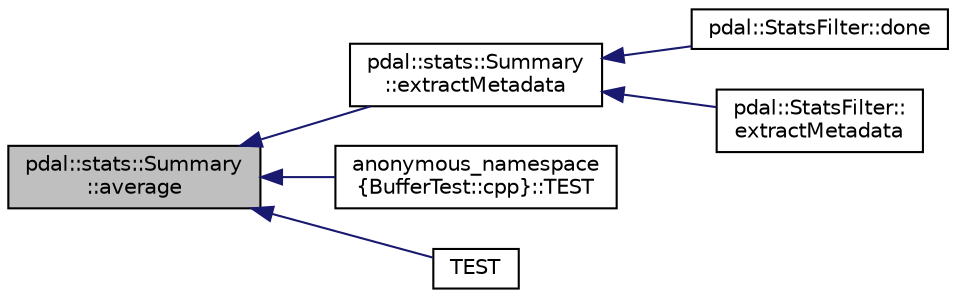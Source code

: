 digraph "pdal::stats::Summary::average"
{
  edge [fontname="Helvetica",fontsize="10",labelfontname="Helvetica",labelfontsize="10"];
  node [fontname="Helvetica",fontsize="10",shape=record];
  rankdir="LR";
  Node1 [label="pdal::stats::Summary\l::average",height=0.2,width=0.4,color="black", fillcolor="grey75", style="filled", fontcolor="black"];
  Node1 -> Node2 [dir="back",color="midnightblue",fontsize="10",style="solid",fontname="Helvetica"];
  Node2 [label="pdal::stats::Summary\l::extractMetadata",height=0.2,width=0.4,color="black", fillcolor="white", style="filled",URL="$classpdal_1_1stats_1_1Summary.html#af796af3387dc44ffe6dea09f28a793dc"];
  Node2 -> Node3 [dir="back",color="midnightblue",fontsize="10",style="solid",fontname="Helvetica"];
  Node3 [label="pdal::StatsFilter::done",height=0.2,width=0.4,color="black", fillcolor="white", style="filled",URL="$classpdal_1_1StatsFilter.html#af31e8e0558e26c2b831bd8dc50579d4a"];
  Node2 -> Node4 [dir="back",color="midnightblue",fontsize="10",style="solid",fontname="Helvetica"];
  Node4 [label="pdal::StatsFilter::\lextractMetadata",height=0.2,width=0.4,color="black", fillcolor="white", style="filled",URL="$classpdal_1_1StatsFilter.html#a374631f225f1fba0918b159c1353142e"];
  Node1 -> Node5 [dir="back",color="midnightblue",fontsize="10",style="solid",fontname="Helvetica"];
  Node5 [label="anonymous_namespace\l\{BufferTest::cpp\}::TEST",height=0.2,width=0.4,color="black", fillcolor="white", style="filled",URL="$namespaceanonymous__namespace_02BufferTest_8cpp_03.html#aa82a48c7e159e43f9c99511f10d16b3c"];
  Node1 -> Node6 [dir="back",color="midnightblue",fontsize="10",style="solid",fontname="Helvetica"];
  Node6 [label="TEST",height=0.2,width=0.4,color="black", fillcolor="white", style="filled",URL="$CropFilterTest_8cpp.html#aee3efdf57f5f6cdc49fd431472fa8dbb"];
}

